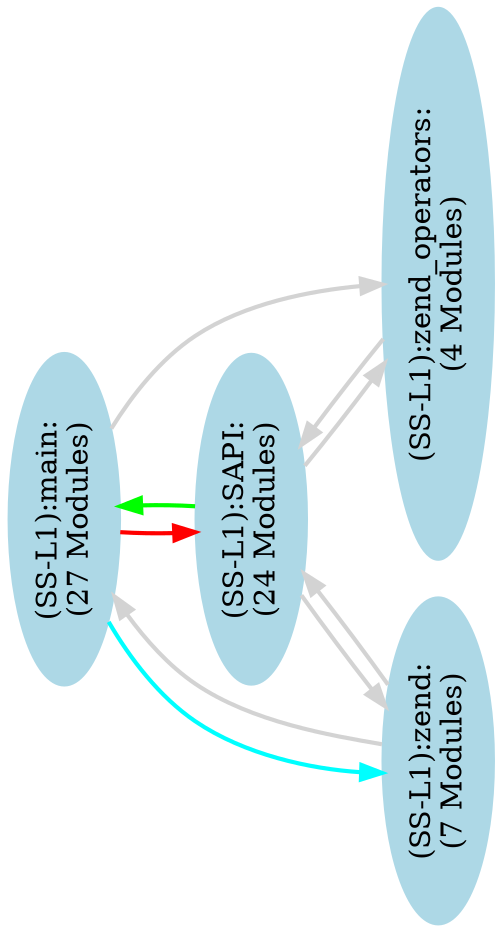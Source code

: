 /* ------------------------------------------------------------ */
/* created with bunch v3 */
/* Objective Function value = 1.0*/
/* ------------------------------------------------------------ */

digraph G {
size= "10,10";
rotate = 90;
C0[shape=ellipse,color=lightblue,fontcolor=black,style=filled,label="(SS-L1):main:\n(27 Modules)"];
C1[shape=ellipse,color=lightblue,fontcolor=black,style=filled,label="(SS-L1):SAPI:\n(24 Modules)"];
C2[shape=ellipse,color=lightblue,fontcolor=black,style=filled,label="(SS-L1):zend:\n(7 Modules)"];
C3[shape=ellipse,color=lightblue,fontcolor=black,style=filled,label="(SS-L1):zend_operators:\n(4 Modules)"];
C3->C1[style=bold,color=lightgray,weight=0,font=6];
C1->C3[style=bold,color=lightgray,weight=0,font=6];
C2->C1[style=bold,color=lightgray,weight=0,font=6];
C1->C2[style=bold,color=lightgray,weight=0,font=6];
C2->C0[style=bold,color=lightgray,weight=0,font=6];
C0->C3[style=bold,color=lightgray,weight=0,font=6];
C1->C0[style=bold,color=green,weight=4,font=6];
C0->C2[style=bold,color=cyan,weight=1,font=6];
C0->C1[style=bold,color=red,weight=16,font=6];
}
